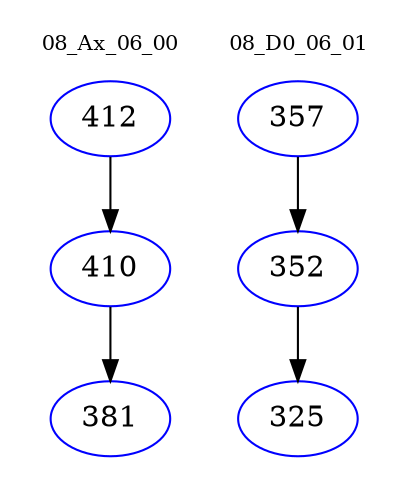 digraph{
subgraph cluster_0 {
color = white
label = "08_Ax_06_00";
fontsize=10;
T0_412 [label="412", color="blue"]
T0_412 -> T0_410 [color="black"]
T0_410 [label="410", color="blue"]
T0_410 -> T0_381 [color="black"]
T0_381 [label="381", color="blue"]
}
subgraph cluster_1 {
color = white
label = "08_D0_06_01";
fontsize=10;
T1_357 [label="357", color="blue"]
T1_357 -> T1_352 [color="black"]
T1_352 [label="352", color="blue"]
T1_352 -> T1_325 [color="black"]
T1_325 [label="325", color="blue"]
}
}
